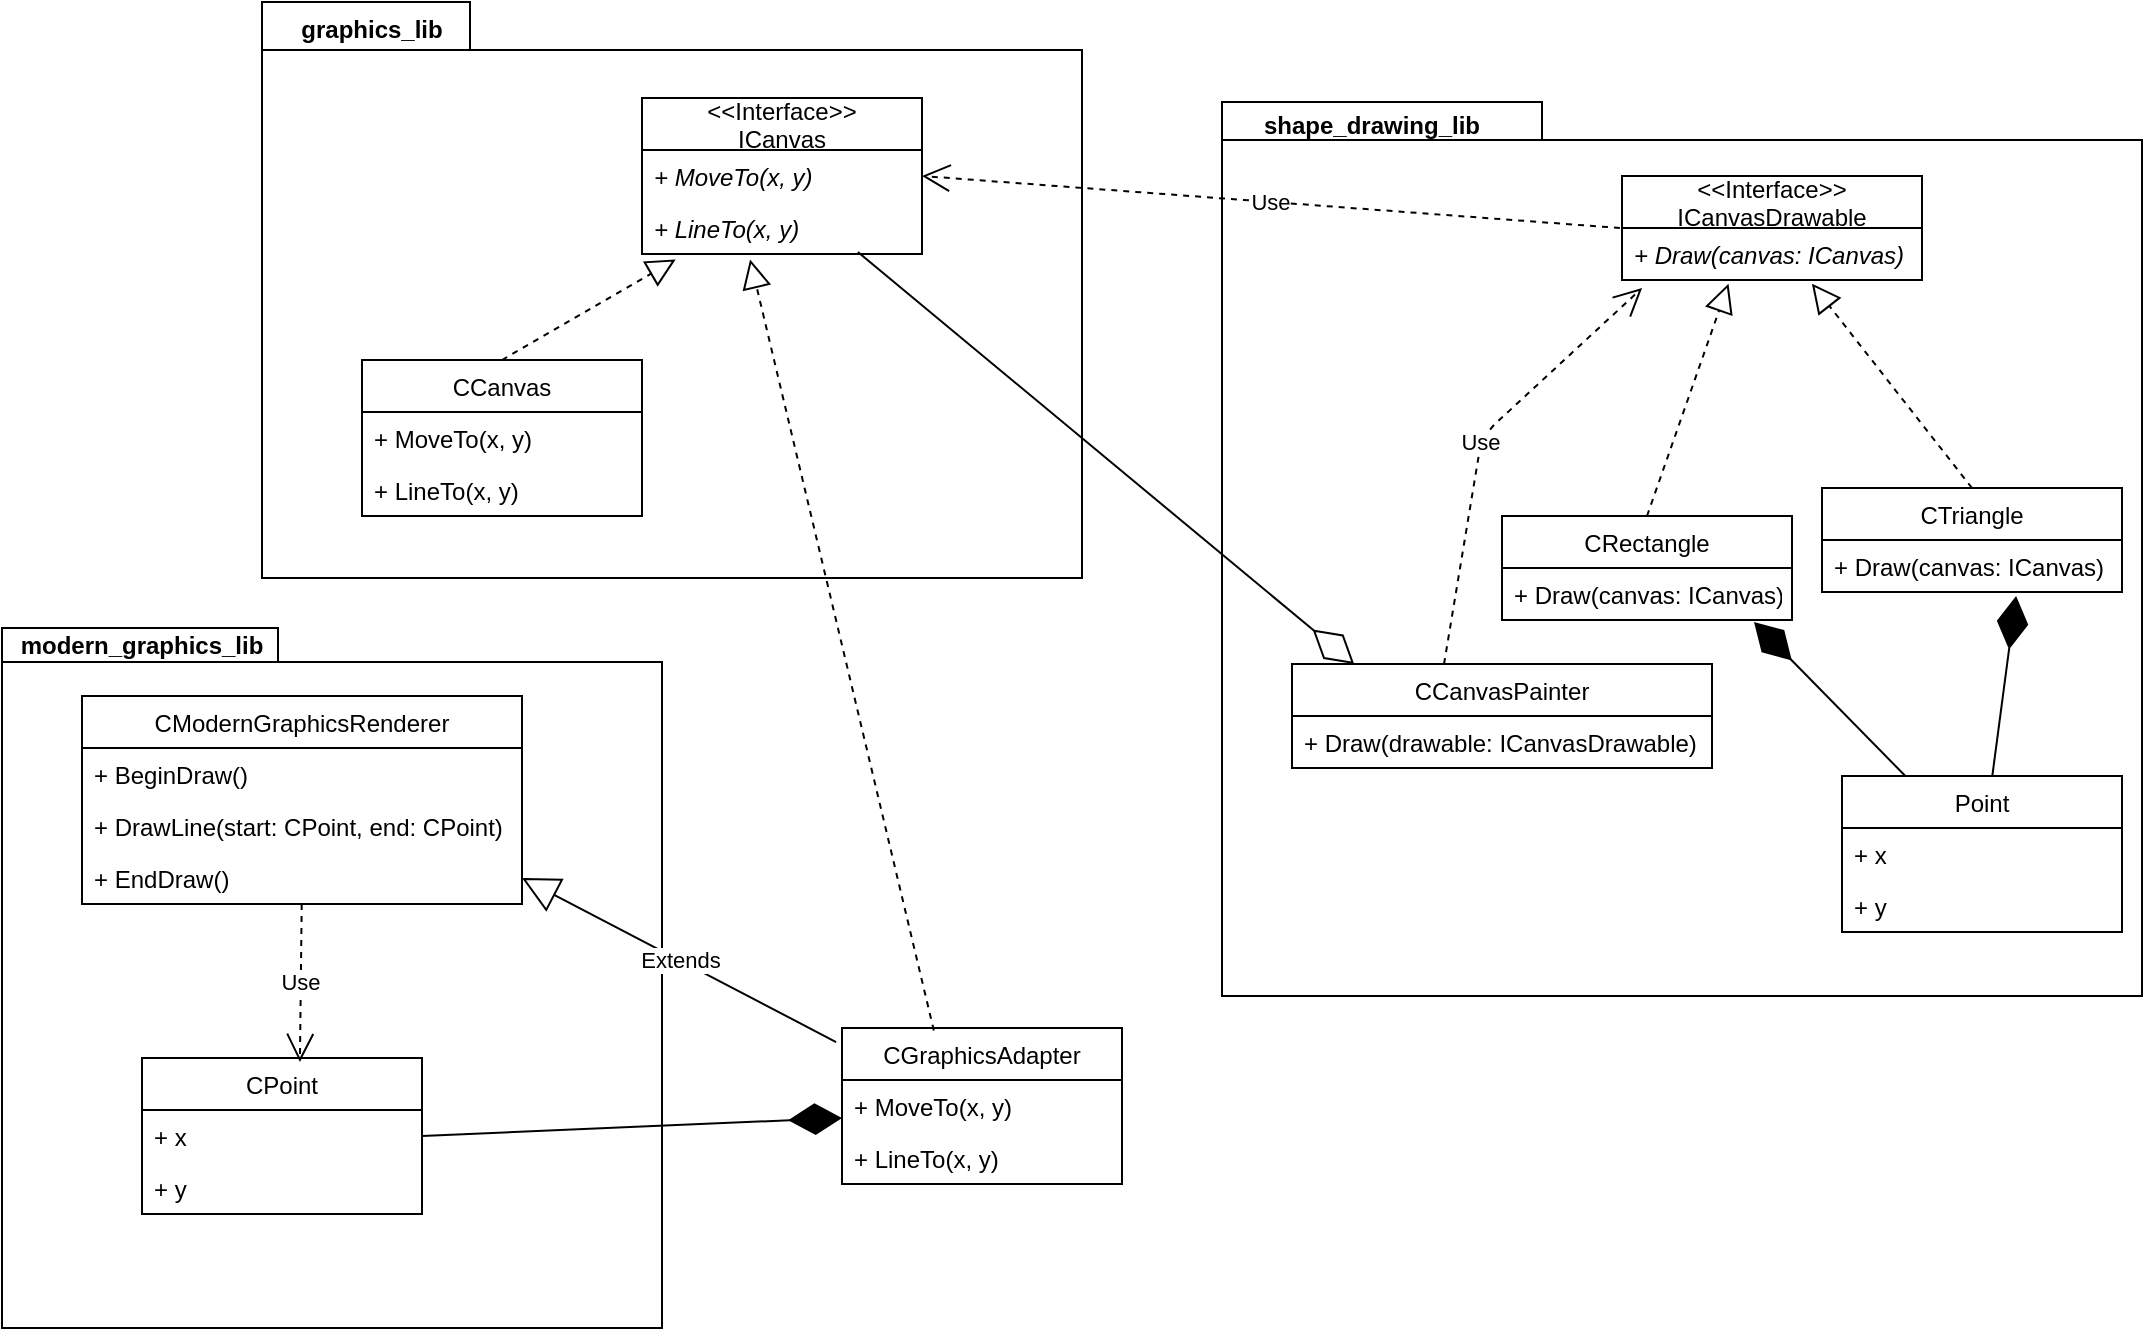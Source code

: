 <mxfile version="12.2.3" type="device" pages="1"><diagram id="ABoQJnSxGLfgyjJTF0k8" name="Page-1"><mxGraphModel dx="2235" dy="777" grid="1" gridSize="10" guides="1" tooltips="1" connect="1" arrows="1" fold="1" page="1" pageScale="1" pageWidth="827" pageHeight="1169" math="0" shadow="0"><root><mxCell id="0"/><mxCell id="1" parent="0"/><mxCell id="-jr5f1OK-VdlyinEpWjN-15" value="" style="shape=folder;fontStyle=1;spacingTop=10;tabWidth=138;tabHeight=17;tabPosition=left;html=1;" vertex="1" parent="1"><mxGeometry x="-250" y="345" width="330" height="350" as="geometry"/></mxCell><mxCell id="-jr5f1OK-VdlyinEpWjN-13" value="" style="shape=folder;fontStyle=1;spacingTop=10;tabWidth=104;tabHeight=24;tabPosition=left;html=1;" vertex="1" parent="1"><mxGeometry x="-120" y="32" width="410" height="288" as="geometry"/></mxCell><mxCell id="-jr5f1OK-VdlyinEpWjN-5" value="" style="shape=folder;fontStyle=1;spacingTop=10;tabWidth=160;tabHeight=19;tabPosition=left;html=1;" vertex="1" parent="1"><mxGeometry x="360" y="82" width="460" height="447" as="geometry"/></mxCell><mxCell id="qegH73PJva-rUyNF8BsB-3" value="&lt;&lt;Interface&gt;&gt;&#xA;ICanvas" style="swimlane;fontStyle=0;childLayout=stackLayout;horizontal=1;startSize=26;fillColor=none;horizontalStack=0;resizeParent=1;resizeParentMax=0;resizeLast=0;collapsible=1;marginBottom=0;" parent="1" vertex="1"><mxGeometry x="70" y="80" width="140" height="78" as="geometry"/></mxCell><mxCell id="qegH73PJva-rUyNF8BsB-4" value="+ MoveTo(x, y)" style="text;strokeColor=none;fillColor=none;align=left;verticalAlign=top;spacingLeft=4;spacingRight=4;overflow=hidden;rotatable=0;points=[[0,0.5],[1,0.5]];portConstraint=eastwest;fontStyle=2" parent="qegH73PJva-rUyNF8BsB-3" vertex="1"><mxGeometry y="26" width="140" height="26" as="geometry"/></mxCell><mxCell id="qegH73PJva-rUyNF8BsB-5" value="+ LineTo(x, y)" style="text;strokeColor=none;fillColor=none;align=left;verticalAlign=top;spacingLeft=4;spacingRight=4;overflow=hidden;rotatable=0;points=[[0,0.5],[1,0.5]];portConstraint=eastwest;fontStyle=2" parent="qegH73PJva-rUyNF8BsB-3" vertex="1"><mxGeometry y="52" width="140" height="26" as="geometry"/></mxCell><mxCell id="qegH73PJva-rUyNF8BsB-7" value="CCanvas" style="swimlane;fontStyle=0;childLayout=stackLayout;horizontal=1;startSize=26;fillColor=none;horizontalStack=0;resizeParent=1;resizeParentMax=0;resizeLast=0;collapsible=1;marginBottom=0;" parent="1" vertex="1"><mxGeometry x="-70" y="211" width="140" height="78" as="geometry"/></mxCell><mxCell id="qegH73PJva-rUyNF8BsB-8" value="+ MoveTo(x, y)" style="text;strokeColor=none;fillColor=none;align=left;verticalAlign=top;spacingLeft=4;spacingRight=4;overflow=hidden;rotatable=0;points=[[0,0.5],[1,0.5]];portConstraint=eastwest;" parent="qegH73PJva-rUyNF8BsB-7" vertex="1"><mxGeometry y="26" width="140" height="26" as="geometry"/></mxCell><mxCell id="qegH73PJva-rUyNF8BsB-9" value="+ LineTo(x, y)" style="text;strokeColor=none;fillColor=none;align=left;verticalAlign=top;spacingLeft=4;spacingRight=4;overflow=hidden;rotatable=0;points=[[0,0.5],[1,0.5]];portConstraint=eastwest;" parent="qegH73PJva-rUyNF8BsB-7" vertex="1"><mxGeometry y="52" width="140" height="26" as="geometry"/></mxCell><mxCell id="qegH73PJva-rUyNF8BsB-11" value="" style="endArrow=block;dashed=1;endFill=0;endSize=12;html=1;exitX=0.5;exitY=0;exitDx=0;exitDy=0;entryX=0.12;entryY=1.105;entryDx=0;entryDy=0;entryPerimeter=0;" parent="1" source="qegH73PJva-rUyNF8BsB-7" target="qegH73PJva-rUyNF8BsB-5" edge="1"><mxGeometry width="160" relative="1" as="geometry"><mxPoint x="273" y="228" as="sourcePoint"/><mxPoint x="433" y="228" as="targetPoint"/></mxGeometry></mxCell><mxCell id="qegH73PJva-rUyNF8BsB-12" value="&lt;&lt;Interface&gt;&gt;&#xA;ICanvasDrawable" style="swimlane;fontStyle=0;childLayout=stackLayout;horizontal=1;startSize=26;fillColor=none;horizontalStack=0;resizeParent=1;resizeParentMax=0;resizeLast=0;collapsible=1;marginBottom=0;" parent="1" vertex="1"><mxGeometry x="560" y="119" width="150" height="52" as="geometry"/></mxCell><mxCell id="qegH73PJva-rUyNF8BsB-13" value="+ Draw(canvas: ICanvas)" style="text;strokeColor=none;fillColor=none;align=left;verticalAlign=top;spacingLeft=4;spacingRight=4;overflow=hidden;rotatable=0;points=[[0,0.5],[1,0.5]];portConstraint=eastwest;fontStyle=2" parent="qegH73PJva-rUyNF8BsB-12" vertex="1"><mxGeometry y="26" width="150" height="26" as="geometry"/></mxCell><mxCell id="qegH73PJva-rUyNF8BsB-19" value="CRectangle" style="swimlane;fontStyle=0;childLayout=stackLayout;horizontal=1;startSize=26;fillColor=none;horizontalStack=0;resizeParent=1;resizeParentMax=0;resizeLast=0;collapsible=1;marginBottom=0;" parent="1" vertex="1"><mxGeometry x="500" y="289" width="145" height="52" as="geometry"/></mxCell><mxCell id="qegH73PJva-rUyNF8BsB-20" value="+ Draw(canvas: ICanvas)" style="text;strokeColor=none;fillColor=none;align=left;verticalAlign=top;spacingLeft=4;spacingRight=4;overflow=hidden;rotatable=0;points=[[0,0.5],[1,0.5]];portConstraint=eastwest;" parent="qegH73PJva-rUyNF8BsB-19" vertex="1"><mxGeometry y="26" width="145" height="26" as="geometry"/></mxCell><mxCell id="qegH73PJva-rUyNF8BsB-23" value="CTriangle" style="swimlane;fontStyle=0;childLayout=stackLayout;horizontal=1;startSize=26;fillColor=none;horizontalStack=0;resizeParent=1;resizeParentMax=0;resizeLast=0;collapsible=1;marginBottom=0;" parent="1" vertex="1"><mxGeometry x="660" y="275" width="150" height="52" as="geometry"/></mxCell><mxCell id="qegH73PJva-rUyNF8BsB-24" value="+ Draw(canvas: ICanvas)" style="text;strokeColor=none;fillColor=none;align=left;verticalAlign=top;spacingLeft=4;spacingRight=4;overflow=hidden;rotatable=0;points=[[0,0.5],[1,0.5]];portConstraint=eastwest;" parent="qegH73PJva-rUyNF8BsB-23" vertex="1"><mxGeometry y="26" width="150" height="26" as="geometry"/></mxCell><mxCell id="qegH73PJva-rUyNF8BsB-27" value="" style="endArrow=block;dashed=1;endFill=0;endSize=12;html=1;entryX=0.355;entryY=1.07;entryDx=0;entryDy=0;entryPerimeter=0;exitX=0.5;exitY=0;exitDx=0;exitDy=0;" parent="1" source="qegH73PJva-rUyNF8BsB-19" target="qegH73PJva-rUyNF8BsB-13" edge="1"><mxGeometry width="160" relative="1" as="geometry"><mxPoint x="540" y="229" as="sourcePoint"/><mxPoint x="700" y="229" as="targetPoint"/></mxGeometry></mxCell><mxCell id="qegH73PJva-rUyNF8BsB-28" value="" style="endArrow=block;dashed=1;endFill=0;endSize=12;html=1;entryX=0.633;entryY=1.07;entryDx=0;entryDy=0;entryPerimeter=0;exitX=0.5;exitY=0;exitDx=0;exitDy=0;" parent="1" source="qegH73PJva-rUyNF8BsB-23" target="qegH73PJva-rUyNF8BsB-13" edge="1"><mxGeometry width="160" relative="1" as="geometry"><mxPoint x="645" y="239" as="sourcePoint"/><mxPoint x="805" y="239" as="targetPoint"/></mxGeometry></mxCell><mxCell id="qegH73PJva-rUyNF8BsB-29" value="CCanvasPainter" style="swimlane;fontStyle=0;childLayout=stackLayout;horizontal=1;startSize=26;fillColor=none;horizontalStack=0;resizeParent=1;resizeParentMax=0;resizeLast=0;collapsible=1;marginBottom=0;" parent="1" vertex="1"><mxGeometry x="395" y="363" width="210" height="52" as="geometry"/></mxCell><mxCell id="qegH73PJva-rUyNF8BsB-30" value="+ Draw(drawable: ICanvasDrawable)" style="text;strokeColor=none;fillColor=none;align=left;verticalAlign=top;spacingLeft=4;spacingRight=4;overflow=hidden;rotatable=0;points=[[0,0.5],[1,0.5]];portConstraint=eastwest;" parent="qegH73PJva-rUyNF8BsB-29" vertex="1"><mxGeometry y="26" width="210" height="26" as="geometry"/></mxCell><mxCell id="qegH73PJva-rUyNF8BsB-40" value="CModernGraphicsRenderer" style="swimlane;fontStyle=0;childLayout=stackLayout;horizontal=1;startSize=26;fillColor=none;horizontalStack=0;resizeParent=1;resizeParentMax=0;resizeLast=0;collapsible=1;marginBottom=0;" parent="1" vertex="1"><mxGeometry x="-210" y="379" width="220" height="104" as="geometry"><mxRectangle x="10" y="362" width="180" height="26" as="alternateBounds"/></mxGeometry></mxCell><mxCell id="qegH73PJva-rUyNF8BsB-41" value="+ BeginDraw()" style="text;strokeColor=none;fillColor=none;align=left;verticalAlign=top;spacingLeft=4;spacingRight=4;overflow=hidden;rotatable=0;points=[[0,0.5],[1,0.5]];portConstraint=eastwest;" parent="qegH73PJva-rUyNF8BsB-40" vertex="1"><mxGeometry y="26" width="220" height="26" as="geometry"/></mxCell><mxCell id="qegH73PJva-rUyNF8BsB-42" value="+ DrawLine(start: CPoint, end: CPoint)" style="text;strokeColor=none;fillColor=none;align=left;verticalAlign=top;spacingLeft=4;spacingRight=4;overflow=hidden;rotatable=0;points=[[0,0.5],[1,0.5]];portConstraint=eastwest;" parent="qegH73PJva-rUyNF8BsB-40" vertex="1"><mxGeometry y="52" width="220" height="26" as="geometry"/></mxCell><mxCell id="qegH73PJva-rUyNF8BsB-43" value="+ EndDraw()" style="text;strokeColor=none;fillColor=none;align=left;verticalAlign=top;spacingLeft=4;spacingRight=4;overflow=hidden;rotatable=0;points=[[0,0.5],[1,0.5]];portConstraint=eastwest;" parent="qegH73PJva-rUyNF8BsB-40" vertex="1"><mxGeometry y="78" width="220" height="26" as="geometry"/></mxCell><mxCell id="qegH73PJva-rUyNF8BsB-44" value="CGraphicsAdapter" style="swimlane;fontStyle=0;childLayout=stackLayout;horizontal=1;startSize=26;fillColor=none;horizontalStack=0;resizeParent=1;resizeParentMax=0;resizeLast=0;collapsible=1;marginBottom=0;" parent="1" vertex="1"><mxGeometry x="170" y="545" width="140" height="78" as="geometry"/></mxCell><mxCell id="qegH73PJva-rUyNF8BsB-45" value="+ MoveTo(x, y)" style="text;strokeColor=none;fillColor=none;align=left;verticalAlign=top;spacingLeft=4;spacingRight=4;overflow=hidden;rotatable=0;points=[[0,0.5],[1,0.5]];portConstraint=eastwest;" parent="qegH73PJva-rUyNF8BsB-44" vertex="1"><mxGeometry y="26" width="140" height="26" as="geometry"/></mxCell><mxCell id="qegH73PJva-rUyNF8BsB-46" value="+ LineTo(x, y)" style="text;strokeColor=none;fillColor=none;align=left;verticalAlign=top;spacingLeft=4;spacingRight=4;overflow=hidden;rotatable=0;points=[[0,0.5],[1,0.5]];portConstraint=eastwest;" parent="qegH73PJva-rUyNF8BsB-44" vertex="1"><mxGeometry y="52" width="140" height="26" as="geometry"/></mxCell><mxCell id="qegH73PJva-rUyNF8BsB-49" value="" style="endArrow=block;dashed=1;endFill=0;endSize=12;html=1;entryX=0.386;entryY=1.105;entryDx=0;entryDy=0;entryPerimeter=0;exitX=0.328;exitY=0.016;exitDx=0;exitDy=0;exitPerimeter=0;" parent="1" source="qegH73PJva-rUyNF8BsB-44" target="qegH73PJva-rUyNF8BsB-5" edge="1"><mxGeometry width="160" relative="1" as="geometry"><mxPoint x="170" y="289.5" as="sourcePoint"/><mxPoint x="330" y="289.5" as="targetPoint"/></mxGeometry></mxCell><mxCell id="-jr5f1OK-VdlyinEpWjN-1" value="Use" style="endArrow=open;endSize=12;dashed=1;html=1;entryX=0.067;entryY=1.154;entryDx=0;entryDy=0;entryPerimeter=0;exitX=0.362;exitY=0;exitDx=0;exitDy=0;exitPerimeter=0;" edge="1" parent="1" source="qegH73PJva-rUyNF8BsB-29" target="qegH73PJva-rUyNF8BsB-13"><mxGeometry width="160" relative="1" as="geometry"><mxPoint x="420" y="219" as="sourcePoint"/><mxPoint x="580" y="219" as="targetPoint"/><Array as="points"><mxPoint x="490" y="249"/></Array></mxGeometry></mxCell><mxCell id="-jr5f1OK-VdlyinEpWjN-2" value="Use" style="endArrow=open;endSize=12;dashed=1;html=1;exitX=-0.007;exitY=0;exitDx=0;exitDy=0;exitPerimeter=0;entryX=1;entryY=0.5;entryDx=0;entryDy=0;" edge="1" parent="1" source="qegH73PJva-rUyNF8BsB-13" target="qegH73PJva-rUyNF8BsB-3"><mxGeometry width="160" relative="1" as="geometry"><mxPoint x="340" y="100" as="sourcePoint"/><mxPoint x="500" y="100" as="targetPoint"/></mxGeometry></mxCell><mxCell id="-jr5f1OK-VdlyinEpWjN-3" value="" style="endArrow=diamondThin;endFill=0;endSize=24;html=1;entryX=0.148;entryY=0;entryDx=0;entryDy=0;entryPerimeter=0;exitX=0.771;exitY=0.962;exitDx=0;exitDy=0;exitPerimeter=0;" edge="1" parent="1" source="qegH73PJva-rUyNF8BsB-5" target="qegH73PJva-rUyNF8BsB-29"><mxGeometry width="160" relative="1" as="geometry"><mxPoint x="240" y="140" as="sourcePoint"/><mxPoint x="400" y="140" as="targetPoint"/></mxGeometry></mxCell><mxCell id="-jr5f1OK-VdlyinEpWjN-6" value="shape_drawing_lib" style="text;align=center;fontStyle=1;verticalAlign=middle;spacingLeft=3;spacingRight=3;strokeColor=none;rotatable=0;points=[[0,0.5],[1,0.5]];portConstraint=eastwest;" vertex="1" parent="1"><mxGeometry x="395" y="80" width="80" height="26" as="geometry"/></mxCell><mxCell id="-jr5f1OK-VdlyinEpWjN-7" value="Point" style="swimlane;fontStyle=0;childLayout=stackLayout;horizontal=1;startSize=26;fillColor=none;horizontalStack=0;resizeParent=1;resizeParentMax=0;resizeLast=0;collapsible=1;marginBottom=0;" vertex="1" parent="1"><mxGeometry x="670" y="419" width="140" height="78" as="geometry"/></mxCell><mxCell id="-jr5f1OK-VdlyinEpWjN-8" value="+ x" style="text;strokeColor=none;fillColor=none;align=left;verticalAlign=top;spacingLeft=4;spacingRight=4;overflow=hidden;rotatable=0;points=[[0,0.5],[1,0.5]];portConstraint=eastwest;" vertex="1" parent="-jr5f1OK-VdlyinEpWjN-7"><mxGeometry y="26" width="140" height="26" as="geometry"/></mxCell><mxCell id="-jr5f1OK-VdlyinEpWjN-9" value="+ y" style="text;strokeColor=none;fillColor=none;align=left;verticalAlign=top;spacingLeft=4;spacingRight=4;overflow=hidden;rotatable=0;points=[[0,0.5],[1,0.5]];portConstraint=eastwest;" vertex="1" parent="-jr5f1OK-VdlyinEpWjN-7"><mxGeometry y="52" width="140" height="26" as="geometry"/></mxCell><mxCell id="-jr5f1OK-VdlyinEpWjN-11" value="" style="endArrow=diamondThin;endFill=1;endSize=24;html=1;entryX=0.647;entryY=1.077;entryDx=0;entryDy=0;entryPerimeter=0;" edge="1" parent="1" source="-jr5f1OK-VdlyinEpWjN-7" target="qegH73PJva-rUyNF8BsB-24"><mxGeometry width="160" relative="1" as="geometry"><mxPoint x="630" y="379" as="sourcePoint"/><mxPoint x="790" y="379" as="targetPoint"/></mxGeometry></mxCell><mxCell id="-jr5f1OK-VdlyinEpWjN-12" value="" style="endArrow=diamondThin;endFill=1;endSize=24;html=1;entryX=0.869;entryY=1.038;entryDx=0;entryDy=0;entryPerimeter=0;" edge="1" parent="1" source="-jr5f1OK-VdlyinEpWjN-7" target="qegH73PJva-rUyNF8BsB-20"><mxGeometry width="160" relative="1" as="geometry"><mxPoint x="580" y="619" as="sourcePoint"/><mxPoint x="740" y="619" as="targetPoint"/></mxGeometry></mxCell><mxCell id="-jr5f1OK-VdlyinEpWjN-14" value="graphics_lib" style="text;align=center;fontStyle=1;verticalAlign=middle;spacingLeft=3;spacingRight=3;strokeColor=none;rotatable=0;points=[[0,0.5],[1,0.5]];portConstraint=eastwest;" vertex="1" parent="1"><mxGeometry x="-105" y="32" width="80" height="26" as="geometry"/></mxCell><mxCell id="-jr5f1OK-VdlyinEpWjN-20" value="CPoint" style="swimlane;fontStyle=0;childLayout=stackLayout;horizontal=1;startSize=26;fillColor=none;horizontalStack=0;resizeParent=1;resizeParentMax=0;resizeLast=0;collapsible=1;marginBottom=0;" vertex="1" parent="1"><mxGeometry x="-180" y="560" width="140" height="78" as="geometry"/></mxCell><mxCell id="-jr5f1OK-VdlyinEpWjN-21" value="+ x" style="text;strokeColor=none;fillColor=none;align=left;verticalAlign=top;spacingLeft=4;spacingRight=4;overflow=hidden;rotatable=0;points=[[0,0.5],[1,0.5]];portConstraint=eastwest;" vertex="1" parent="-jr5f1OK-VdlyinEpWjN-20"><mxGeometry y="26" width="140" height="26" as="geometry"/></mxCell><mxCell id="-jr5f1OK-VdlyinEpWjN-22" value="+ y" style="text;strokeColor=none;fillColor=none;align=left;verticalAlign=top;spacingLeft=4;spacingRight=4;overflow=hidden;rotatable=0;points=[[0,0.5],[1,0.5]];portConstraint=eastwest;" vertex="1" parent="-jr5f1OK-VdlyinEpWjN-20"><mxGeometry y="52" width="140" height="26" as="geometry"/></mxCell><mxCell id="-jr5f1OK-VdlyinEpWjN-23" value="Use" style="endArrow=open;endSize=12;dashed=1;html=1;entryX=0.564;entryY=0.026;entryDx=0;entryDy=0;entryPerimeter=0;" edge="1" parent="1" source="qegH73PJva-rUyNF8BsB-43" target="-jr5f1OK-VdlyinEpWjN-20"><mxGeometry width="160" relative="1" as="geometry"><mxPoint x="-86" y="525" as="sourcePoint"/><mxPoint x="40" y="553.5" as="targetPoint"/></mxGeometry></mxCell><mxCell id="-jr5f1OK-VdlyinEpWjN-27" value="modern_graphics_lib" style="text;align=center;fontStyle=1;verticalAlign=middle;spacingLeft=3;spacingRight=3;strokeColor=none;rotatable=0;points=[[0,0.5],[1,0.5]];portConstraint=eastwest;" vertex="1" parent="1"><mxGeometry x="-220" y="340" width="80" height="26" as="geometry"/></mxCell><mxCell id="-jr5f1OK-VdlyinEpWjN-29" value="" style="endArrow=diamondThin;endFill=1;endSize=24;html=1;entryX=0;entryY=0.731;entryDx=0;entryDy=0;entryPerimeter=0;exitX=1;exitY=0.5;exitDx=0;exitDy=0;" edge="1" parent="1" source="-jr5f1OK-VdlyinEpWjN-21" target="qegH73PJva-rUyNF8BsB-45"><mxGeometry width="160" relative="1" as="geometry"><mxPoint x="10" y="584" as="sourcePoint"/><mxPoint x="170" y="584" as="targetPoint"/></mxGeometry></mxCell><mxCell id="-jr5f1OK-VdlyinEpWjN-30" value="Extends" style="endArrow=block;endSize=16;endFill=0;html=1;entryX=1;entryY=0.5;entryDx=0;entryDy=0;exitX=-0.021;exitY=0.09;exitDx=0;exitDy=0;exitPerimeter=0;" edge="1" parent="1" source="qegH73PJva-rUyNF8BsB-44" target="qegH73PJva-rUyNF8BsB-43"><mxGeometry width="160" relative="1" as="geometry"><mxPoint x="100" y="519.5" as="sourcePoint"/><mxPoint x="260" y="519.5" as="targetPoint"/></mxGeometry></mxCell></root></mxGraphModel></diagram></mxfile>